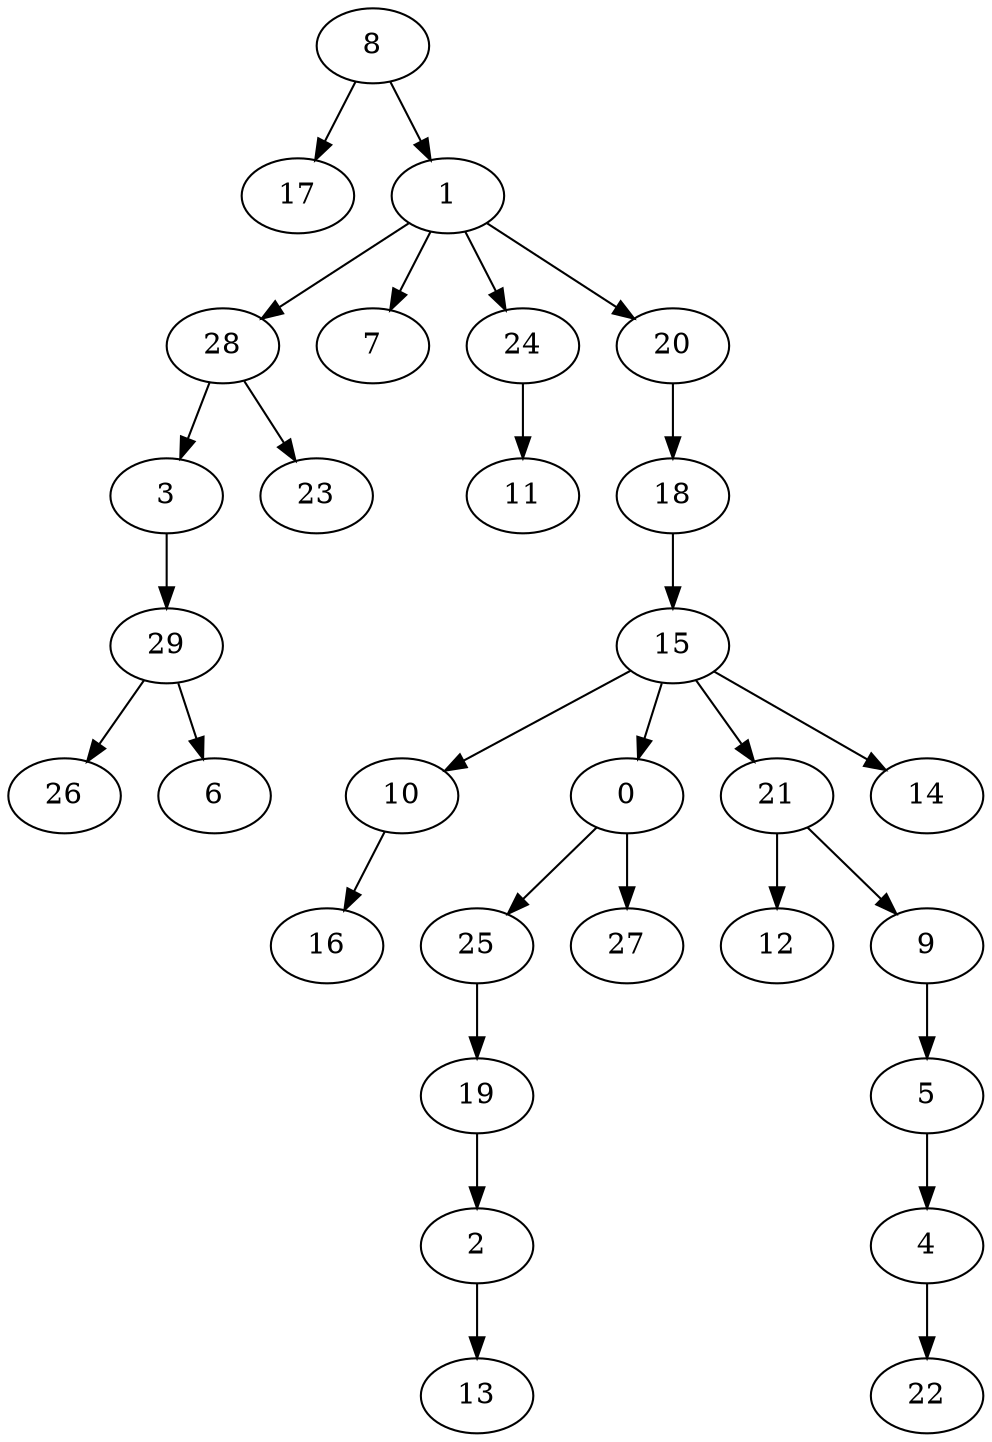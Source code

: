 digraph my_graph {
8;
17;
1;
28;
3;
23;
7;
24;
20;
18;
15;
10;
11;
0;
25;
19;
27;
2;
21;
29;
12;
26;
16;
13;
9;
5;
6;
14;
4;
22;
8->17
8->1
1->28
28->3
28->23
1->7
1->24
1->20
20->18
18->15
15->10
24->11
15->0
0->25
25->19
0->27
19->2
15->21
3->29
21->12
29->26
10->16
2->13
21->9
9->5
29->6
15->14
5->4
4->22
}